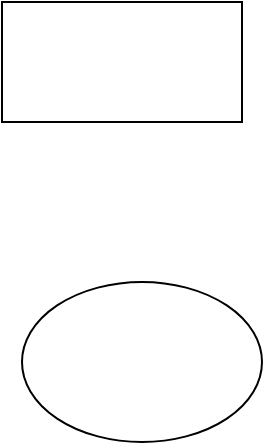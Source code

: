 <mxfile version="13.9.7" type="github">
  <diagram id="Zg9tk2FlSL6WOOFkhHqk" name="Page-1">
    <mxGraphModel dx="813" dy="557" grid="1" gridSize="10" guides="1" tooltips="1" connect="1" arrows="1" fold="1" page="1" pageScale="1" pageWidth="827" pageHeight="1169" math="0" shadow="0">
      <root>
        <mxCell id="0" />
        <mxCell id="1" parent="0" />
        <mxCell id="KCXFMXFUmYvnRPkK-2W3-1" value="" style="rounded=0;whiteSpace=wrap;html=1;" parent="1" vertex="1">
          <mxGeometry x="150" y="90" width="120" height="60" as="geometry" />
        </mxCell>
        <mxCell id="S5YmRhNy9jBun_jhw5du-1" value="" style="ellipse;whiteSpace=wrap;html=1;" vertex="1" parent="1">
          <mxGeometry x="160" y="230" width="120" height="80" as="geometry" />
        </mxCell>
      </root>
    </mxGraphModel>
  </diagram>
</mxfile>
